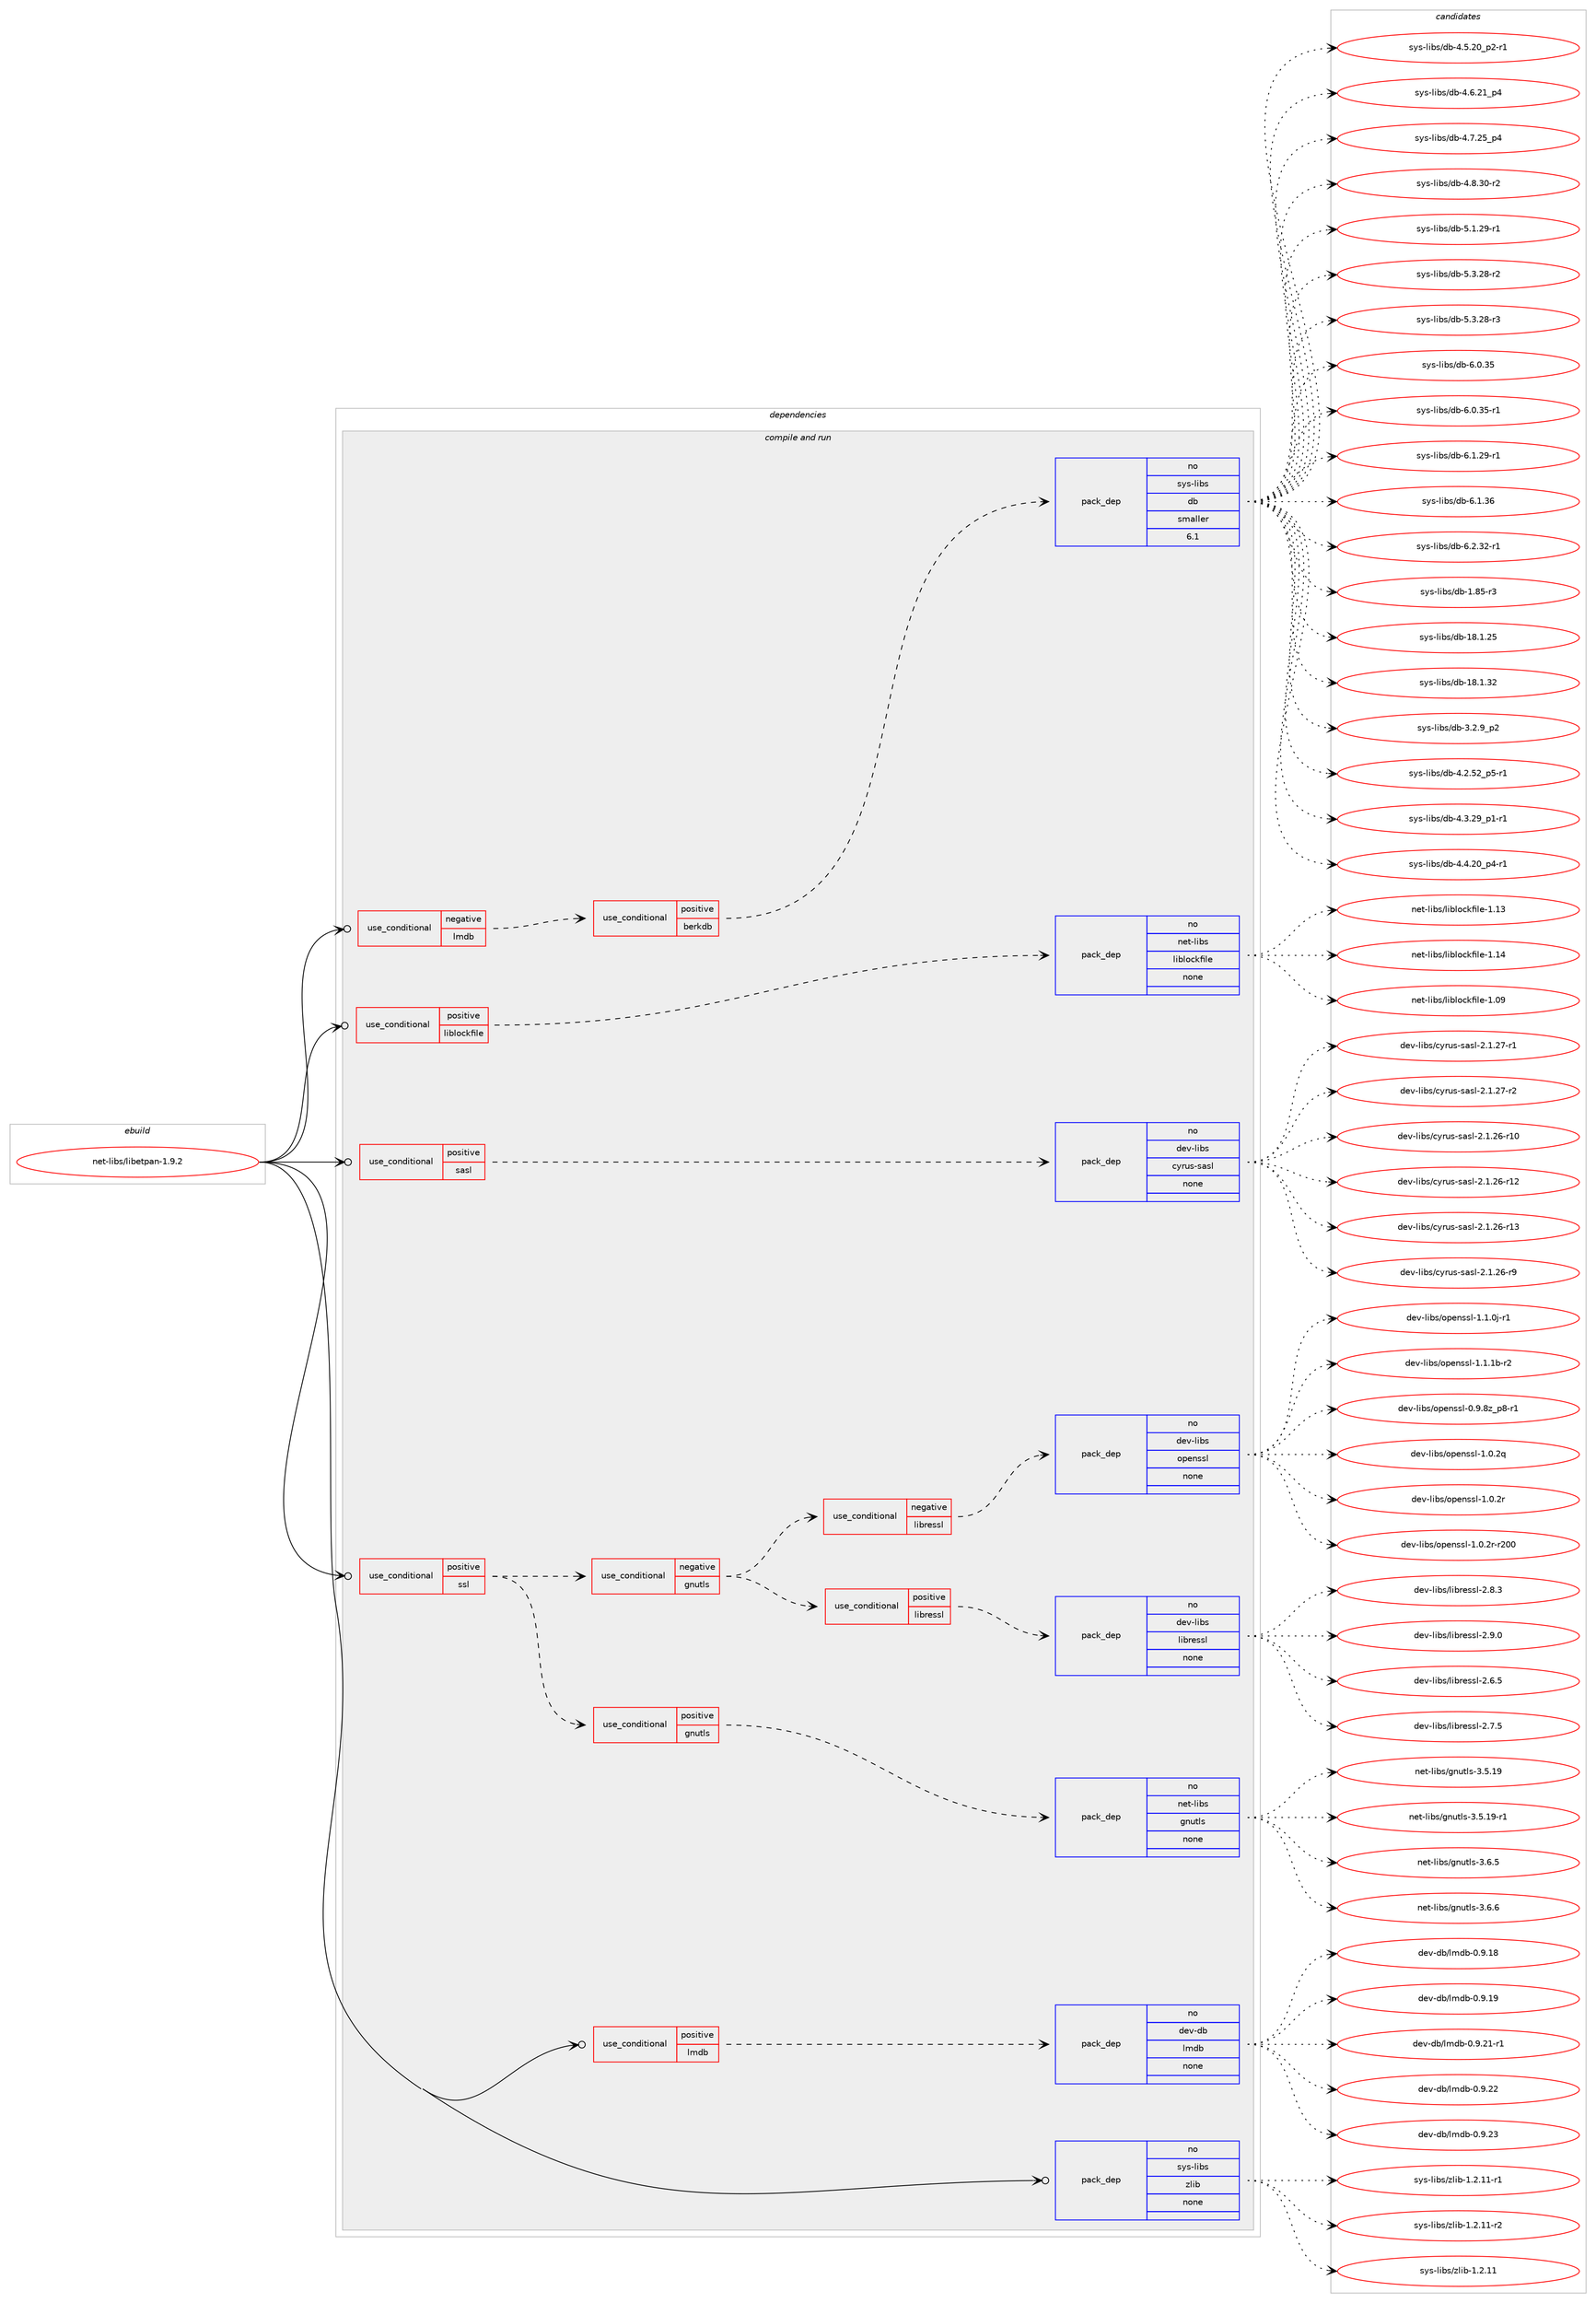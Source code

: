 digraph prolog {

# *************
# Graph options
# *************

newrank=true;
concentrate=true;
compound=true;
graph [rankdir=LR,fontname=Helvetica,fontsize=10,ranksep=1.5];#, ranksep=2.5, nodesep=0.2];
edge  [arrowhead=vee];
node  [fontname=Helvetica,fontsize=10];

# **********
# The ebuild
# **********

subgraph cluster_leftcol {
color=gray;
rank=same;
label=<<i>ebuild</i>>;
id [label="net-libs/libetpan-1.9.2", color=red, width=4, href="../net-libs/libetpan-1.9.2.svg"];
}

# ****************
# The dependencies
# ****************

subgraph cluster_midcol {
color=gray;
label=<<i>dependencies</i>>;
subgraph cluster_compile {
fillcolor="#eeeeee";
style=filled;
label=<<i>compile</i>>;
}
subgraph cluster_compileandrun {
fillcolor="#eeeeee";
style=filled;
label=<<i>compile and run</i>>;
subgraph cond446135 {
dependency1659340 [label=<<TABLE BORDER="0" CELLBORDER="1" CELLSPACING="0" CELLPADDING="4"><TR><TD ROWSPAN="3" CELLPADDING="10">use_conditional</TD></TR><TR><TD>negative</TD></TR><TR><TD>lmdb</TD></TR></TABLE>>, shape=none, color=red];
subgraph cond446136 {
dependency1659341 [label=<<TABLE BORDER="0" CELLBORDER="1" CELLSPACING="0" CELLPADDING="4"><TR><TD ROWSPAN="3" CELLPADDING="10">use_conditional</TD></TR><TR><TD>positive</TD></TR><TR><TD>berkdb</TD></TR></TABLE>>, shape=none, color=red];
subgraph pack1186307 {
dependency1659342 [label=<<TABLE BORDER="0" CELLBORDER="1" CELLSPACING="0" CELLPADDING="4" WIDTH="220"><TR><TD ROWSPAN="6" CELLPADDING="30">pack_dep</TD></TR><TR><TD WIDTH="110">no</TD></TR><TR><TD>sys-libs</TD></TR><TR><TD>db</TD></TR><TR><TD>smaller</TD></TR><TR><TD>6.1</TD></TR></TABLE>>, shape=none, color=blue];
}
dependency1659341:e -> dependency1659342:w [weight=20,style="dashed",arrowhead="vee"];
}
dependency1659340:e -> dependency1659341:w [weight=20,style="dashed",arrowhead="vee"];
}
id:e -> dependency1659340:w [weight=20,style="solid",arrowhead="odotvee"];
subgraph cond446137 {
dependency1659343 [label=<<TABLE BORDER="0" CELLBORDER="1" CELLSPACING="0" CELLPADDING="4"><TR><TD ROWSPAN="3" CELLPADDING="10">use_conditional</TD></TR><TR><TD>positive</TD></TR><TR><TD>liblockfile</TD></TR></TABLE>>, shape=none, color=red];
subgraph pack1186308 {
dependency1659344 [label=<<TABLE BORDER="0" CELLBORDER="1" CELLSPACING="0" CELLPADDING="4" WIDTH="220"><TR><TD ROWSPAN="6" CELLPADDING="30">pack_dep</TD></TR><TR><TD WIDTH="110">no</TD></TR><TR><TD>net-libs</TD></TR><TR><TD>liblockfile</TD></TR><TR><TD>none</TD></TR><TR><TD></TD></TR></TABLE>>, shape=none, color=blue];
}
dependency1659343:e -> dependency1659344:w [weight=20,style="dashed",arrowhead="vee"];
}
id:e -> dependency1659343:w [weight=20,style="solid",arrowhead="odotvee"];
subgraph cond446138 {
dependency1659345 [label=<<TABLE BORDER="0" CELLBORDER="1" CELLSPACING="0" CELLPADDING="4"><TR><TD ROWSPAN="3" CELLPADDING="10">use_conditional</TD></TR><TR><TD>positive</TD></TR><TR><TD>lmdb</TD></TR></TABLE>>, shape=none, color=red];
subgraph pack1186309 {
dependency1659346 [label=<<TABLE BORDER="0" CELLBORDER="1" CELLSPACING="0" CELLPADDING="4" WIDTH="220"><TR><TD ROWSPAN="6" CELLPADDING="30">pack_dep</TD></TR><TR><TD WIDTH="110">no</TD></TR><TR><TD>dev-db</TD></TR><TR><TD>lmdb</TD></TR><TR><TD>none</TD></TR><TR><TD></TD></TR></TABLE>>, shape=none, color=blue];
}
dependency1659345:e -> dependency1659346:w [weight=20,style="dashed",arrowhead="vee"];
}
id:e -> dependency1659345:w [weight=20,style="solid",arrowhead="odotvee"];
subgraph cond446139 {
dependency1659347 [label=<<TABLE BORDER="0" CELLBORDER="1" CELLSPACING="0" CELLPADDING="4"><TR><TD ROWSPAN="3" CELLPADDING="10">use_conditional</TD></TR><TR><TD>positive</TD></TR><TR><TD>sasl</TD></TR></TABLE>>, shape=none, color=red];
subgraph pack1186310 {
dependency1659348 [label=<<TABLE BORDER="0" CELLBORDER="1" CELLSPACING="0" CELLPADDING="4" WIDTH="220"><TR><TD ROWSPAN="6" CELLPADDING="30">pack_dep</TD></TR><TR><TD WIDTH="110">no</TD></TR><TR><TD>dev-libs</TD></TR><TR><TD>cyrus-sasl</TD></TR><TR><TD>none</TD></TR><TR><TD></TD></TR></TABLE>>, shape=none, color=blue];
}
dependency1659347:e -> dependency1659348:w [weight=20,style="dashed",arrowhead="vee"];
}
id:e -> dependency1659347:w [weight=20,style="solid",arrowhead="odotvee"];
subgraph cond446140 {
dependency1659349 [label=<<TABLE BORDER="0" CELLBORDER="1" CELLSPACING="0" CELLPADDING="4"><TR><TD ROWSPAN="3" CELLPADDING="10">use_conditional</TD></TR><TR><TD>positive</TD></TR><TR><TD>ssl</TD></TR></TABLE>>, shape=none, color=red];
subgraph cond446141 {
dependency1659350 [label=<<TABLE BORDER="0" CELLBORDER="1" CELLSPACING="0" CELLPADDING="4"><TR><TD ROWSPAN="3" CELLPADDING="10">use_conditional</TD></TR><TR><TD>positive</TD></TR><TR><TD>gnutls</TD></TR></TABLE>>, shape=none, color=red];
subgraph pack1186311 {
dependency1659351 [label=<<TABLE BORDER="0" CELLBORDER="1" CELLSPACING="0" CELLPADDING="4" WIDTH="220"><TR><TD ROWSPAN="6" CELLPADDING="30">pack_dep</TD></TR><TR><TD WIDTH="110">no</TD></TR><TR><TD>net-libs</TD></TR><TR><TD>gnutls</TD></TR><TR><TD>none</TD></TR><TR><TD></TD></TR></TABLE>>, shape=none, color=blue];
}
dependency1659350:e -> dependency1659351:w [weight=20,style="dashed",arrowhead="vee"];
}
dependency1659349:e -> dependency1659350:w [weight=20,style="dashed",arrowhead="vee"];
subgraph cond446142 {
dependency1659352 [label=<<TABLE BORDER="0" CELLBORDER="1" CELLSPACING="0" CELLPADDING="4"><TR><TD ROWSPAN="3" CELLPADDING="10">use_conditional</TD></TR><TR><TD>negative</TD></TR><TR><TD>gnutls</TD></TR></TABLE>>, shape=none, color=red];
subgraph cond446143 {
dependency1659353 [label=<<TABLE BORDER="0" CELLBORDER="1" CELLSPACING="0" CELLPADDING="4"><TR><TD ROWSPAN="3" CELLPADDING="10">use_conditional</TD></TR><TR><TD>negative</TD></TR><TR><TD>libressl</TD></TR></TABLE>>, shape=none, color=red];
subgraph pack1186312 {
dependency1659354 [label=<<TABLE BORDER="0" CELLBORDER="1" CELLSPACING="0" CELLPADDING="4" WIDTH="220"><TR><TD ROWSPAN="6" CELLPADDING="30">pack_dep</TD></TR><TR><TD WIDTH="110">no</TD></TR><TR><TD>dev-libs</TD></TR><TR><TD>openssl</TD></TR><TR><TD>none</TD></TR><TR><TD></TD></TR></TABLE>>, shape=none, color=blue];
}
dependency1659353:e -> dependency1659354:w [weight=20,style="dashed",arrowhead="vee"];
}
dependency1659352:e -> dependency1659353:w [weight=20,style="dashed",arrowhead="vee"];
subgraph cond446144 {
dependency1659355 [label=<<TABLE BORDER="0" CELLBORDER="1" CELLSPACING="0" CELLPADDING="4"><TR><TD ROWSPAN="3" CELLPADDING="10">use_conditional</TD></TR><TR><TD>positive</TD></TR><TR><TD>libressl</TD></TR></TABLE>>, shape=none, color=red];
subgraph pack1186313 {
dependency1659356 [label=<<TABLE BORDER="0" CELLBORDER="1" CELLSPACING="0" CELLPADDING="4" WIDTH="220"><TR><TD ROWSPAN="6" CELLPADDING="30">pack_dep</TD></TR><TR><TD WIDTH="110">no</TD></TR><TR><TD>dev-libs</TD></TR><TR><TD>libressl</TD></TR><TR><TD>none</TD></TR><TR><TD></TD></TR></TABLE>>, shape=none, color=blue];
}
dependency1659355:e -> dependency1659356:w [weight=20,style="dashed",arrowhead="vee"];
}
dependency1659352:e -> dependency1659355:w [weight=20,style="dashed",arrowhead="vee"];
}
dependency1659349:e -> dependency1659352:w [weight=20,style="dashed",arrowhead="vee"];
}
id:e -> dependency1659349:w [weight=20,style="solid",arrowhead="odotvee"];
subgraph pack1186314 {
dependency1659357 [label=<<TABLE BORDER="0" CELLBORDER="1" CELLSPACING="0" CELLPADDING="4" WIDTH="220"><TR><TD ROWSPAN="6" CELLPADDING="30">pack_dep</TD></TR><TR><TD WIDTH="110">no</TD></TR><TR><TD>sys-libs</TD></TR><TR><TD>zlib</TD></TR><TR><TD>none</TD></TR><TR><TD></TD></TR></TABLE>>, shape=none, color=blue];
}
id:e -> dependency1659357:w [weight=20,style="solid",arrowhead="odotvee"];
}
subgraph cluster_run {
fillcolor="#eeeeee";
style=filled;
label=<<i>run</i>>;
}
}

# **************
# The candidates
# **************

subgraph cluster_choices {
rank=same;
color=gray;
label=<<i>candidates</i>>;

subgraph choice1186307 {
color=black;
nodesep=1;
choice1151211154510810598115471009845494656534511451 [label="sys-libs/db-1.85-r3", color=red, width=4,href="../sys-libs/db-1.85-r3.svg"];
choice115121115451081059811547100984549564649465053 [label="sys-libs/db-18.1.25", color=red, width=4,href="../sys-libs/db-18.1.25.svg"];
choice115121115451081059811547100984549564649465150 [label="sys-libs/db-18.1.32", color=red, width=4,href="../sys-libs/db-18.1.32.svg"];
choice115121115451081059811547100984551465046579511250 [label="sys-libs/db-3.2.9_p2", color=red, width=4,href="../sys-libs/db-3.2.9_p2.svg"];
choice115121115451081059811547100984552465046535095112534511449 [label="sys-libs/db-4.2.52_p5-r1", color=red, width=4,href="../sys-libs/db-4.2.52_p5-r1.svg"];
choice115121115451081059811547100984552465146505795112494511449 [label="sys-libs/db-4.3.29_p1-r1", color=red, width=4,href="../sys-libs/db-4.3.29_p1-r1.svg"];
choice115121115451081059811547100984552465246504895112524511449 [label="sys-libs/db-4.4.20_p4-r1", color=red, width=4,href="../sys-libs/db-4.4.20_p4-r1.svg"];
choice115121115451081059811547100984552465346504895112504511449 [label="sys-libs/db-4.5.20_p2-r1", color=red, width=4,href="../sys-libs/db-4.5.20_p2-r1.svg"];
choice11512111545108105981154710098455246544650499511252 [label="sys-libs/db-4.6.21_p4", color=red, width=4,href="../sys-libs/db-4.6.21_p4.svg"];
choice11512111545108105981154710098455246554650539511252 [label="sys-libs/db-4.7.25_p4", color=red, width=4,href="../sys-libs/db-4.7.25_p4.svg"];
choice11512111545108105981154710098455246564651484511450 [label="sys-libs/db-4.8.30-r2", color=red, width=4,href="../sys-libs/db-4.8.30-r2.svg"];
choice11512111545108105981154710098455346494650574511449 [label="sys-libs/db-5.1.29-r1", color=red, width=4,href="../sys-libs/db-5.1.29-r1.svg"];
choice11512111545108105981154710098455346514650564511450 [label="sys-libs/db-5.3.28-r2", color=red, width=4,href="../sys-libs/db-5.3.28-r2.svg"];
choice11512111545108105981154710098455346514650564511451 [label="sys-libs/db-5.3.28-r3", color=red, width=4,href="../sys-libs/db-5.3.28-r3.svg"];
choice1151211154510810598115471009845544648465153 [label="sys-libs/db-6.0.35", color=red, width=4,href="../sys-libs/db-6.0.35.svg"];
choice11512111545108105981154710098455446484651534511449 [label="sys-libs/db-6.0.35-r1", color=red, width=4,href="../sys-libs/db-6.0.35-r1.svg"];
choice11512111545108105981154710098455446494650574511449 [label="sys-libs/db-6.1.29-r1", color=red, width=4,href="../sys-libs/db-6.1.29-r1.svg"];
choice1151211154510810598115471009845544649465154 [label="sys-libs/db-6.1.36", color=red, width=4,href="../sys-libs/db-6.1.36.svg"];
choice11512111545108105981154710098455446504651504511449 [label="sys-libs/db-6.2.32-r1", color=red, width=4,href="../sys-libs/db-6.2.32-r1.svg"];
dependency1659342:e -> choice1151211154510810598115471009845494656534511451:w [style=dotted,weight="100"];
dependency1659342:e -> choice115121115451081059811547100984549564649465053:w [style=dotted,weight="100"];
dependency1659342:e -> choice115121115451081059811547100984549564649465150:w [style=dotted,weight="100"];
dependency1659342:e -> choice115121115451081059811547100984551465046579511250:w [style=dotted,weight="100"];
dependency1659342:e -> choice115121115451081059811547100984552465046535095112534511449:w [style=dotted,weight="100"];
dependency1659342:e -> choice115121115451081059811547100984552465146505795112494511449:w [style=dotted,weight="100"];
dependency1659342:e -> choice115121115451081059811547100984552465246504895112524511449:w [style=dotted,weight="100"];
dependency1659342:e -> choice115121115451081059811547100984552465346504895112504511449:w [style=dotted,weight="100"];
dependency1659342:e -> choice11512111545108105981154710098455246544650499511252:w [style=dotted,weight="100"];
dependency1659342:e -> choice11512111545108105981154710098455246554650539511252:w [style=dotted,weight="100"];
dependency1659342:e -> choice11512111545108105981154710098455246564651484511450:w [style=dotted,weight="100"];
dependency1659342:e -> choice11512111545108105981154710098455346494650574511449:w [style=dotted,weight="100"];
dependency1659342:e -> choice11512111545108105981154710098455346514650564511450:w [style=dotted,weight="100"];
dependency1659342:e -> choice11512111545108105981154710098455346514650564511451:w [style=dotted,weight="100"];
dependency1659342:e -> choice1151211154510810598115471009845544648465153:w [style=dotted,weight="100"];
dependency1659342:e -> choice11512111545108105981154710098455446484651534511449:w [style=dotted,weight="100"];
dependency1659342:e -> choice11512111545108105981154710098455446494650574511449:w [style=dotted,weight="100"];
dependency1659342:e -> choice1151211154510810598115471009845544649465154:w [style=dotted,weight="100"];
dependency1659342:e -> choice11512111545108105981154710098455446504651504511449:w [style=dotted,weight="100"];
}
subgraph choice1186308 {
color=black;
nodesep=1;
choice11010111645108105981154710810598108111991071021051081014549464857 [label="net-libs/liblockfile-1.09", color=red, width=4,href="../net-libs/liblockfile-1.09.svg"];
choice11010111645108105981154710810598108111991071021051081014549464951 [label="net-libs/liblockfile-1.13", color=red, width=4,href="../net-libs/liblockfile-1.13.svg"];
choice11010111645108105981154710810598108111991071021051081014549464952 [label="net-libs/liblockfile-1.14", color=red, width=4,href="../net-libs/liblockfile-1.14.svg"];
dependency1659344:e -> choice11010111645108105981154710810598108111991071021051081014549464857:w [style=dotted,weight="100"];
dependency1659344:e -> choice11010111645108105981154710810598108111991071021051081014549464951:w [style=dotted,weight="100"];
dependency1659344:e -> choice11010111645108105981154710810598108111991071021051081014549464952:w [style=dotted,weight="100"];
}
subgraph choice1186309 {
color=black;
nodesep=1;
choice1001011184510098471081091009845484657464956 [label="dev-db/lmdb-0.9.18", color=red, width=4,href="../dev-db/lmdb-0.9.18.svg"];
choice1001011184510098471081091009845484657464957 [label="dev-db/lmdb-0.9.19", color=red, width=4,href="../dev-db/lmdb-0.9.19.svg"];
choice10010111845100984710810910098454846574650494511449 [label="dev-db/lmdb-0.9.21-r1", color=red, width=4,href="../dev-db/lmdb-0.9.21-r1.svg"];
choice1001011184510098471081091009845484657465050 [label="dev-db/lmdb-0.9.22", color=red, width=4,href="../dev-db/lmdb-0.9.22.svg"];
choice1001011184510098471081091009845484657465051 [label="dev-db/lmdb-0.9.23", color=red, width=4,href="../dev-db/lmdb-0.9.23.svg"];
dependency1659346:e -> choice1001011184510098471081091009845484657464956:w [style=dotted,weight="100"];
dependency1659346:e -> choice1001011184510098471081091009845484657464957:w [style=dotted,weight="100"];
dependency1659346:e -> choice10010111845100984710810910098454846574650494511449:w [style=dotted,weight="100"];
dependency1659346:e -> choice1001011184510098471081091009845484657465050:w [style=dotted,weight="100"];
dependency1659346:e -> choice1001011184510098471081091009845484657465051:w [style=dotted,weight="100"];
}
subgraph choice1186310 {
color=black;
nodesep=1;
choice10010111845108105981154799121114117115451159711510845504649465054451144948 [label="dev-libs/cyrus-sasl-2.1.26-r10", color=red, width=4,href="../dev-libs/cyrus-sasl-2.1.26-r10.svg"];
choice10010111845108105981154799121114117115451159711510845504649465054451144950 [label="dev-libs/cyrus-sasl-2.1.26-r12", color=red, width=4,href="../dev-libs/cyrus-sasl-2.1.26-r12.svg"];
choice10010111845108105981154799121114117115451159711510845504649465054451144951 [label="dev-libs/cyrus-sasl-2.1.26-r13", color=red, width=4,href="../dev-libs/cyrus-sasl-2.1.26-r13.svg"];
choice100101118451081059811547991211141171154511597115108455046494650544511457 [label="dev-libs/cyrus-sasl-2.1.26-r9", color=red, width=4,href="../dev-libs/cyrus-sasl-2.1.26-r9.svg"];
choice100101118451081059811547991211141171154511597115108455046494650554511449 [label="dev-libs/cyrus-sasl-2.1.27-r1", color=red, width=4,href="../dev-libs/cyrus-sasl-2.1.27-r1.svg"];
choice100101118451081059811547991211141171154511597115108455046494650554511450 [label="dev-libs/cyrus-sasl-2.1.27-r2", color=red, width=4,href="../dev-libs/cyrus-sasl-2.1.27-r2.svg"];
dependency1659348:e -> choice10010111845108105981154799121114117115451159711510845504649465054451144948:w [style=dotted,weight="100"];
dependency1659348:e -> choice10010111845108105981154799121114117115451159711510845504649465054451144950:w [style=dotted,weight="100"];
dependency1659348:e -> choice10010111845108105981154799121114117115451159711510845504649465054451144951:w [style=dotted,weight="100"];
dependency1659348:e -> choice100101118451081059811547991211141171154511597115108455046494650544511457:w [style=dotted,weight="100"];
dependency1659348:e -> choice100101118451081059811547991211141171154511597115108455046494650554511449:w [style=dotted,weight="100"];
dependency1659348:e -> choice100101118451081059811547991211141171154511597115108455046494650554511450:w [style=dotted,weight="100"];
}
subgraph choice1186311 {
color=black;
nodesep=1;
choice11010111645108105981154710311011711610811545514653464957 [label="net-libs/gnutls-3.5.19", color=red, width=4,href="../net-libs/gnutls-3.5.19.svg"];
choice110101116451081059811547103110117116108115455146534649574511449 [label="net-libs/gnutls-3.5.19-r1", color=red, width=4,href="../net-libs/gnutls-3.5.19-r1.svg"];
choice110101116451081059811547103110117116108115455146544653 [label="net-libs/gnutls-3.6.5", color=red, width=4,href="../net-libs/gnutls-3.6.5.svg"];
choice110101116451081059811547103110117116108115455146544654 [label="net-libs/gnutls-3.6.6", color=red, width=4,href="../net-libs/gnutls-3.6.6.svg"];
dependency1659351:e -> choice11010111645108105981154710311011711610811545514653464957:w [style=dotted,weight="100"];
dependency1659351:e -> choice110101116451081059811547103110117116108115455146534649574511449:w [style=dotted,weight="100"];
dependency1659351:e -> choice110101116451081059811547103110117116108115455146544653:w [style=dotted,weight="100"];
dependency1659351:e -> choice110101116451081059811547103110117116108115455146544654:w [style=dotted,weight="100"];
}
subgraph choice1186312 {
color=black;
nodesep=1;
choice10010111845108105981154711111210111011511510845484657465612295112564511449 [label="dev-libs/openssl-0.9.8z_p8-r1", color=red, width=4,href="../dev-libs/openssl-0.9.8z_p8-r1.svg"];
choice100101118451081059811547111112101110115115108454946484650113 [label="dev-libs/openssl-1.0.2q", color=red, width=4,href="../dev-libs/openssl-1.0.2q.svg"];
choice100101118451081059811547111112101110115115108454946484650114 [label="dev-libs/openssl-1.0.2r", color=red, width=4,href="../dev-libs/openssl-1.0.2r.svg"];
choice10010111845108105981154711111210111011511510845494648465011445114504848 [label="dev-libs/openssl-1.0.2r-r200", color=red, width=4,href="../dev-libs/openssl-1.0.2r-r200.svg"];
choice1001011184510810598115471111121011101151151084549464946481064511449 [label="dev-libs/openssl-1.1.0j-r1", color=red, width=4,href="../dev-libs/openssl-1.1.0j-r1.svg"];
choice100101118451081059811547111112101110115115108454946494649984511450 [label="dev-libs/openssl-1.1.1b-r2", color=red, width=4,href="../dev-libs/openssl-1.1.1b-r2.svg"];
dependency1659354:e -> choice10010111845108105981154711111210111011511510845484657465612295112564511449:w [style=dotted,weight="100"];
dependency1659354:e -> choice100101118451081059811547111112101110115115108454946484650113:w [style=dotted,weight="100"];
dependency1659354:e -> choice100101118451081059811547111112101110115115108454946484650114:w [style=dotted,weight="100"];
dependency1659354:e -> choice10010111845108105981154711111210111011511510845494648465011445114504848:w [style=dotted,weight="100"];
dependency1659354:e -> choice1001011184510810598115471111121011101151151084549464946481064511449:w [style=dotted,weight="100"];
dependency1659354:e -> choice100101118451081059811547111112101110115115108454946494649984511450:w [style=dotted,weight="100"];
}
subgraph choice1186313 {
color=black;
nodesep=1;
choice10010111845108105981154710810598114101115115108455046544653 [label="dev-libs/libressl-2.6.5", color=red, width=4,href="../dev-libs/libressl-2.6.5.svg"];
choice10010111845108105981154710810598114101115115108455046554653 [label="dev-libs/libressl-2.7.5", color=red, width=4,href="../dev-libs/libressl-2.7.5.svg"];
choice10010111845108105981154710810598114101115115108455046564651 [label="dev-libs/libressl-2.8.3", color=red, width=4,href="../dev-libs/libressl-2.8.3.svg"];
choice10010111845108105981154710810598114101115115108455046574648 [label="dev-libs/libressl-2.9.0", color=red, width=4,href="../dev-libs/libressl-2.9.0.svg"];
dependency1659356:e -> choice10010111845108105981154710810598114101115115108455046544653:w [style=dotted,weight="100"];
dependency1659356:e -> choice10010111845108105981154710810598114101115115108455046554653:w [style=dotted,weight="100"];
dependency1659356:e -> choice10010111845108105981154710810598114101115115108455046564651:w [style=dotted,weight="100"];
dependency1659356:e -> choice10010111845108105981154710810598114101115115108455046574648:w [style=dotted,weight="100"];
}
subgraph choice1186314 {
color=black;
nodesep=1;
choice1151211154510810598115471221081059845494650464949 [label="sys-libs/zlib-1.2.11", color=red, width=4,href="../sys-libs/zlib-1.2.11.svg"];
choice11512111545108105981154712210810598454946504649494511449 [label="sys-libs/zlib-1.2.11-r1", color=red, width=4,href="../sys-libs/zlib-1.2.11-r1.svg"];
choice11512111545108105981154712210810598454946504649494511450 [label="sys-libs/zlib-1.2.11-r2", color=red, width=4,href="../sys-libs/zlib-1.2.11-r2.svg"];
dependency1659357:e -> choice1151211154510810598115471221081059845494650464949:w [style=dotted,weight="100"];
dependency1659357:e -> choice11512111545108105981154712210810598454946504649494511449:w [style=dotted,weight="100"];
dependency1659357:e -> choice11512111545108105981154712210810598454946504649494511450:w [style=dotted,weight="100"];
}
}

}
